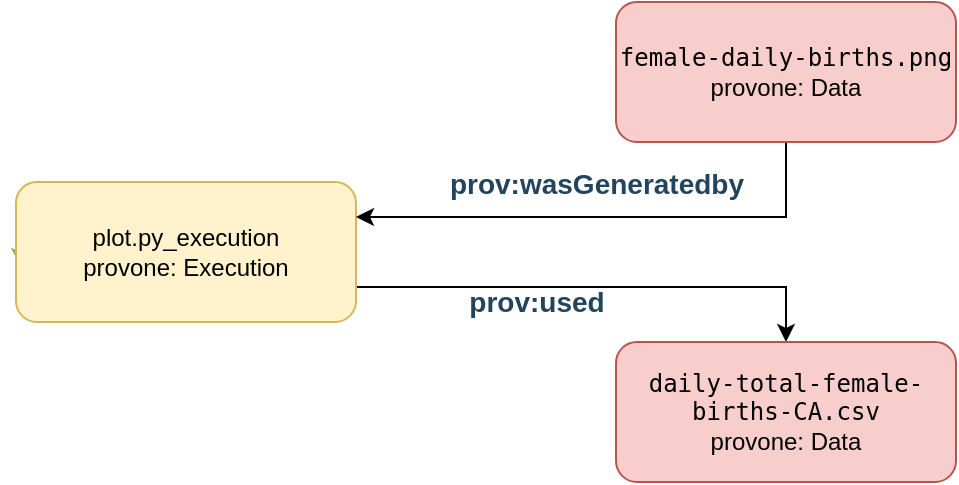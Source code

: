 <mxfile version="12.9.3" type="device"><diagram id="C5RBs43oDa-KdzZeNtuy" name="Page-1"><mxGraphModel dx="1355" dy="825" grid="1" gridSize="10" guides="1" tooltips="1" connect="1" arrows="1" fold="1" page="1" pageScale="1" pageWidth="827" pageHeight="1169" math="0" shadow="0"><root><mxCell id="WIyWlLk6GJQsqaUBKTNV-0"/><mxCell id="WIyWlLk6GJQsqaUBKTNV-1" parent="WIyWlLk6GJQsqaUBKTNV-0"/><mxCell id="S7q7Bd4BP5tiHzz6USZi-1" style="edgeStyle=orthogonalEdgeStyle;rounded=0;orthogonalLoop=1;jettySize=auto;html=1;exitX=0;exitY=0.5;exitDx=0;exitDy=0;entryX=0.012;entryY=0.6;entryDx=0;entryDy=0;strokeColor=#82B366;entryPerimeter=0;" parent="WIyWlLk6GJQsqaUBKTNV-1" source="WIyWlLk6GJQsqaUBKTNV-3" target="WIyWlLk6GJQsqaUBKTNV-3" edge="1"><mxGeometry relative="1" as="geometry"/></mxCell><mxCell id="S7q7Bd4BP5tiHzz6USZi-2" value="&lt;b&gt;&lt;font style=&quot;font-size: 14px&quot; color=&quot;#23445d&quot;&gt;prov:wasGeneratedby&lt;/font&gt;&lt;/b&gt;" style="text;html=1;align=center;verticalAlign=middle;resizable=0;points=[];" parent="S7q7Bd4BP5tiHzz6USZi-1" vertex="1" connectable="0"><mxGeometry x="-0.277" y="-3" relative="1" as="geometry"><mxPoint x="290.99" y="-36.02" as="offset"/></mxGeometry></mxCell><mxCell id="x5HsPrzBhbs4X_o0QFq6-0" style="edgeStyle=orthogonalEdgeStyle;rounded=0;orthogonalLoop=1;jettySize=auto;html=1;exitX=1;exitY=0.75;exitDx=0;exitDy=0;entryX=0.5;entryY=0;entryDx=0;entryDy=0;" parent="WIyWlLk6GJQsqaUBKTNV-1" source="WIyWlLk6GJQsqaUBKTNV-3" target="S7q7Bd4BP5tiHzz6USZi-3" edge="1"><mxGeometry relative="1" as="geometry"/></mxCell><mxCell id="WIyWlLk6GJQsqaUBKTNV-3" value="&lt;div&gt;&lt;span&gt;plot.py_execution&lt;/span&gt;&lt;/div&gt;&lt;div&gt;&lt;span&gt;provone: Execution&lt;/span&gt;&lt;br&gt;&lt;/div&gt;" style="rounded=1;whiteSpace=wrap;html=1;fontSize=12;glass=0;strokeWidth=1;shadow=0;fillColor=#fff2cc;strokeColor=#d6b656;" parent="WIyWlLk6GJQsqaUBKTNV-1" vertex="1"><mxGeometry x="380" y="170" width="170" height="70" as="geometry"/></mxCell><mxCell id="S7q7Bd4BP5tiHzz6USZi-3" value="&lt;div&gt;&lt;code&gt;daily-total-female-births-CA.csv&lt;/code&gt;&lt;/div&gt;&lt;div&gt;provone: Data&lt;br&gt;&lt;/div&gt;" style="rounded=1;whiteSpace=wrap;html=1;fontSize=12;glass=0;strokeWidth=1;shadow=0;fillColor=#f8cecc;strokeColor=#b85450;" parent="WIyWlLk6GJQsqaUBKTNV-1" vertex="1"><mxGeometry x="680" y="250" width="170" height="70" as="geometry"/></mxCell><mxCell id="x5HsPrzBhbs4X_o0QFq6-1" style="edgeStyle=orthogonalEdgeStyle;rounded=0;orthogonalLoop=1;jettySize=auto;html=1;exitX=0.5;exitY=1;exitDx=0;exitDy=0;entryX=1;entryY=0.25;entryDx=0;entryDy=0;" parent="WIyWlLk6GJQsqaUBKTNV-1" source="S7q7Bd4BP5tiHzz6USZi-0" target="WIyWlLk6GJQsqaUBKTNV-3" edge="1"><mxGeometry relative="1" as="geometry"/></mxCell><mxCell id="S7q7Bd4BP5tiHzz6USZi-0" value="&lt;div&gt;&lt;code&gt;female-daily-births.png&lt;/code&gt;&lt;/div&gt;&lt;div&gt;provone: Data&lt;br&gt;&lt;/div&gt;" style="rounded=1;whiteSpace=wrap;html=1;fontSize=12;glass=0;strokeWidth=1;shadow=0;fillColor=#f8cecc;strokeColor=#b85450;" parent="WIyWlLk6GJQsqaUBKTNV-1" vertex="1"><mxGeometry x="680" y="80" width="170" height="70" as="geometry"/></mxCell><mxCell id="S7q7Bd4BP5tiHzz6USZi-5" value="&lt;b&gt;&lt;font style=&quot;font-size: 14px&quot; color=&quot;#23445d&quot;&gt;prov:used&lt;/font&gt;&lt;/b&gt;" style="text;html=1;align=center;verticalAlign=middle;resizable=0;points=[];autosize=1;" parent="WIyWlLk6GJQsqaUBKTNV-1" vertex="1"><mxGeometry x="600" y="220" width="80" height="20" as="geometry"/></mxCell></root></mxGraphModel></diagram></mxfile>